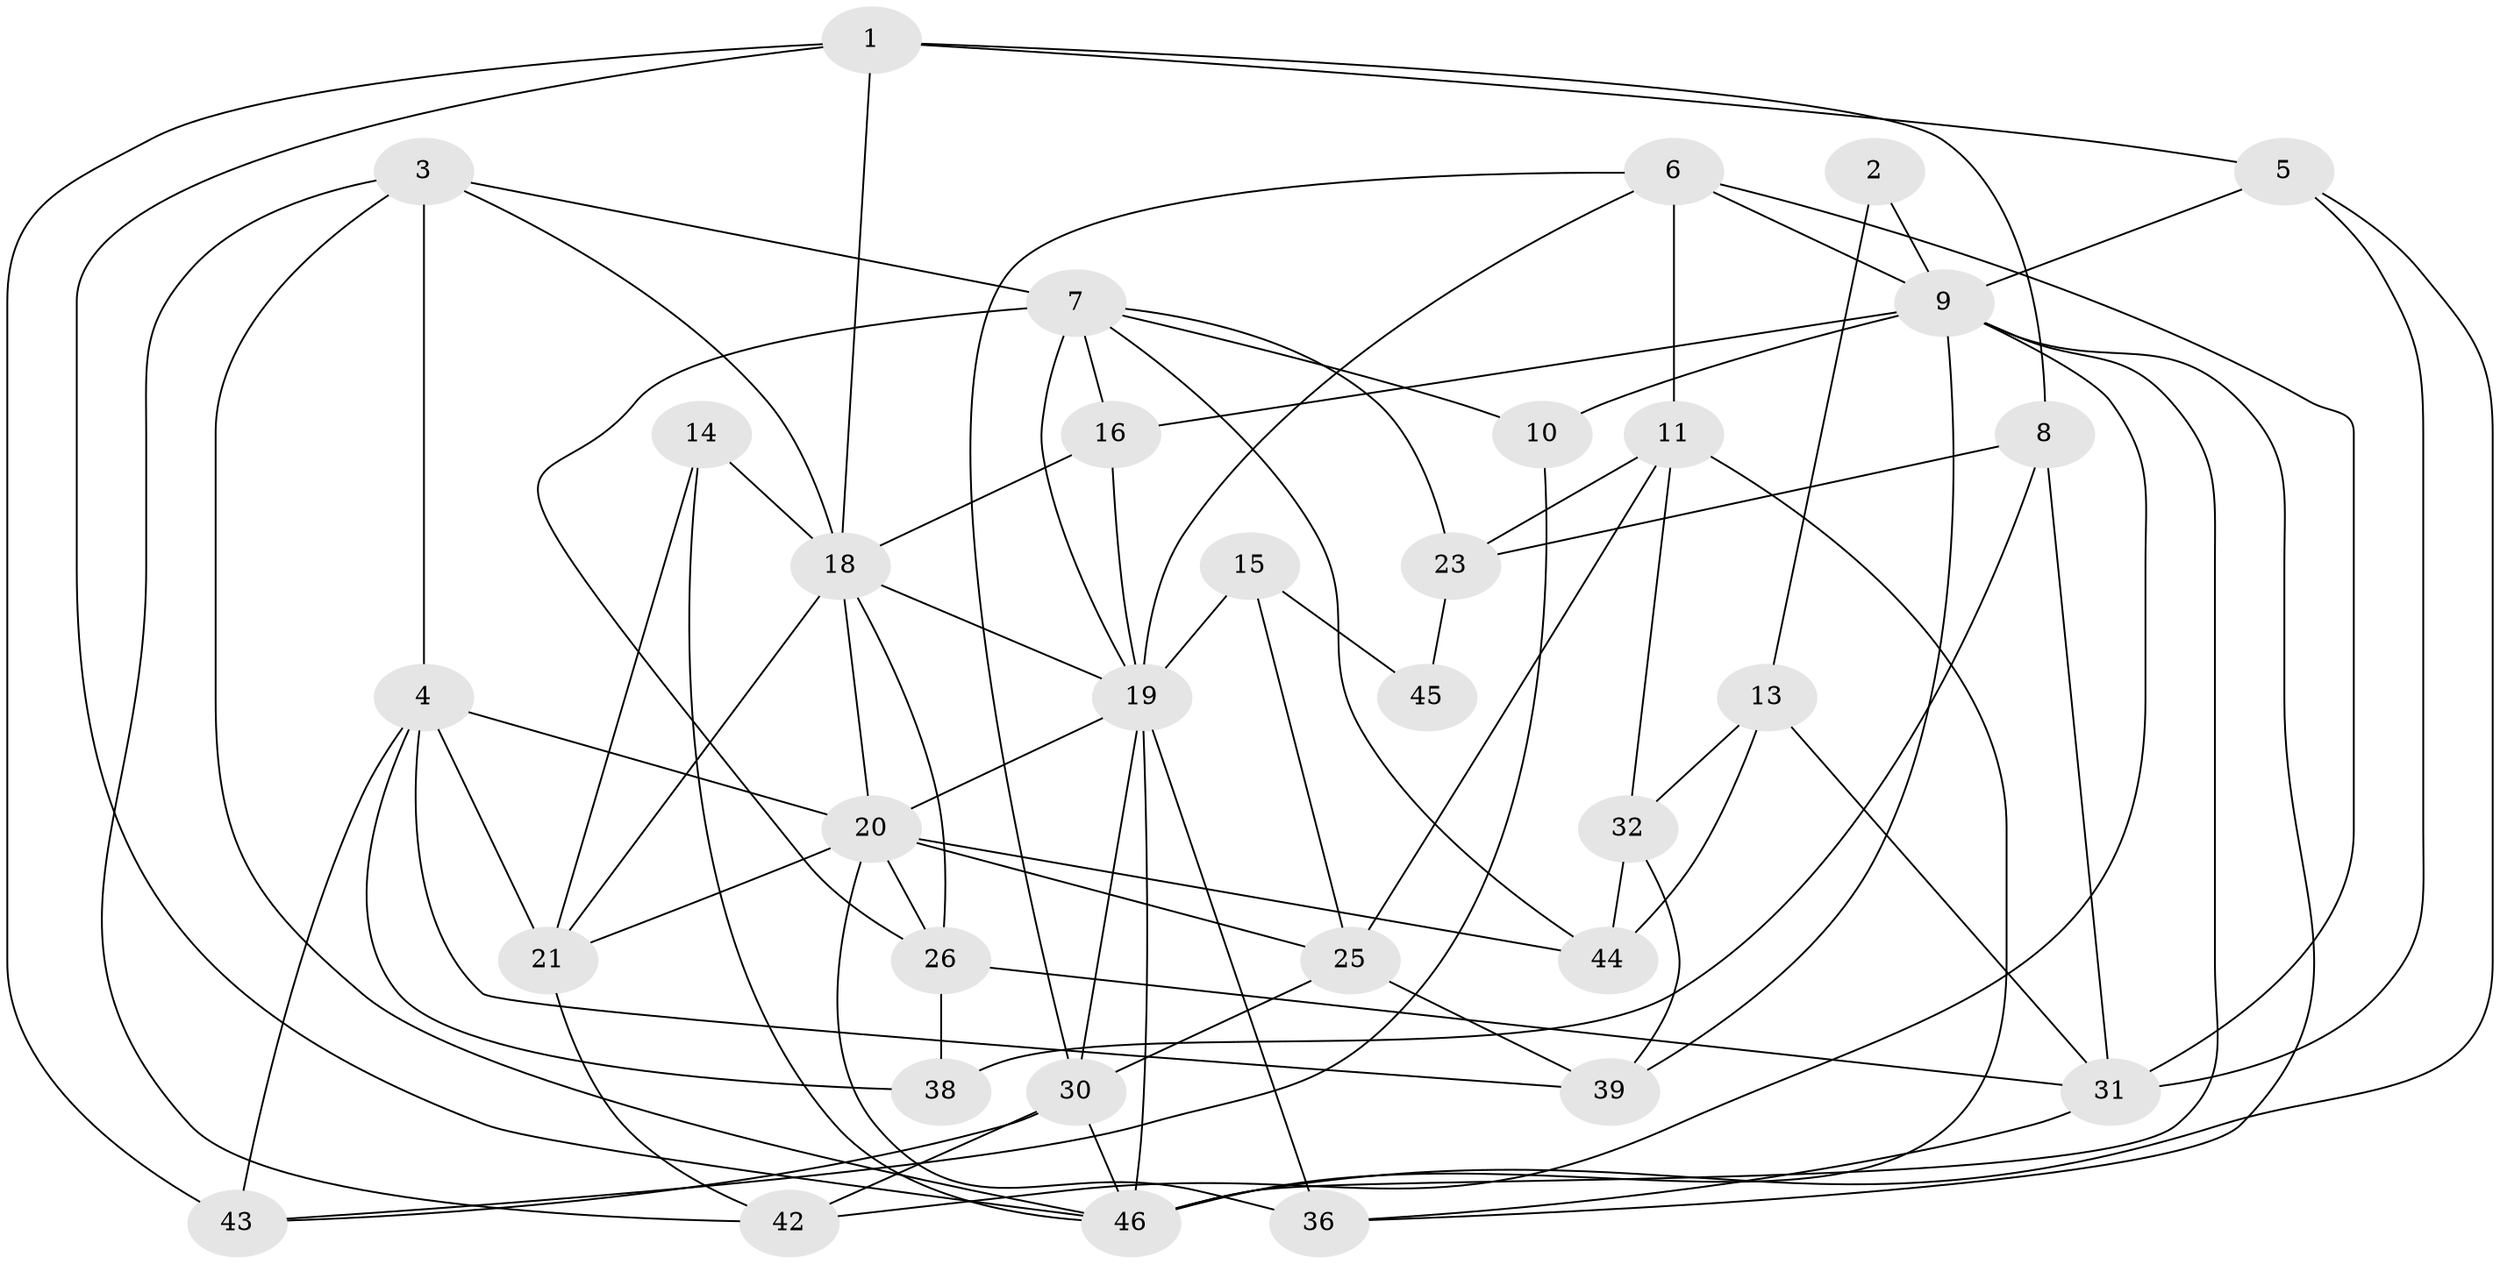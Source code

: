 // Generated by graph-tools (version 1.1) at 2025/52/02/27/25 19:52:09]
// undirected, 33 vertices, 81 edges
graph export_dot {
graph [start="1"]
  node [color=gray90,style=filled];
  1 [super="+24"];
  2;
  3;
  4 [super="+37"];
  5 [super="+52"];
  6 [super="+53"];
  7 [super="+34"];
  8 [super="+17"];
  9 [super="+12"];
  10 [super="+22"];
  11 [super="+28"];
  13;
  14;
  15;
  16 [super="+54"];
  18 [super="+35"];
  19 [super="+29"];
  20 [super="+33"];
  21 [super="+40"];
  23 [super="+27"];
  25 [super="+41"];
  26;
  30 [super="+50"];
  31 [super="+49"];
  32;
  36 [super="+47"];
  38;
  39;
  42 [super="+51"];
  43 [super="+55"];
  44;
  45;
  46 [super="+48"];
  1 -- 43;
  1 -- 46;
  1 -- 8;
  1 -- 18;
  1 -- 5;
  2 -- 9;
  2 -- 13;
  3 -- 7;
  3 -- 42;
  3 -- 18;
  3 -- 4;
  3 -- 46;
  4 -- 21;
  4 -- 38;
  4 -- 43;
  4 -- 20;
  4 -- 39;
  5 -- 31;
  5 -- 46;
  5 -- 9;
  6 -- 11 [weight=2];
  6 -- 19;
  6 -- 9;
  6 -- 30;
  6 -- 31;
  7 -- 10;
  7 -- 19 [weight=2];
  7 -- 26;
  7 -- 23;
  7 -- 44;
  7 -- 16;
  8 -- 38;
  8 -- 23 [weight=2];
  8 -- 31;
  9 -- 16;
  9 -- 36;
  9 -- 46;
  9 -- 42;
  9 -- 39;
  9 -- 10;
  10 -- 43;
  11 -- 46;
  11 -- 32;
  11 -- 23 [weight=2];
  11 -- 25;
  13 -- 44;
  13 -- 32;
  13 -- 31;
  14 -- 18;
  14 -- 46;
  14 -- 21;
  15 -- 25;
  15 -- 45;
  15 -- 19;
  16 -- 19;
  16 -- 18 [weight=2];
  18 -- 21;
  18 -- 20;
  18 -- 26;
  18 -- 19;
  19 -- 46;
  19 -- 20;
  19 -- 30;
  19 -- 36;
  20 -- 25;
  20 -- 26;
  20 -- 44;
  20 -- 36 [weight=2];
  20 -- 21;
  21 -- 42;
  23 -- 45;
  25 -- 30;
  25 -- 39;
  26 -- 31;
  26 -- 38;
  30 -- 46;
  30 -- 42;
  30 -- 43;
  31 -- 36;
  32 -- 44;
  32 -- 39;
}
